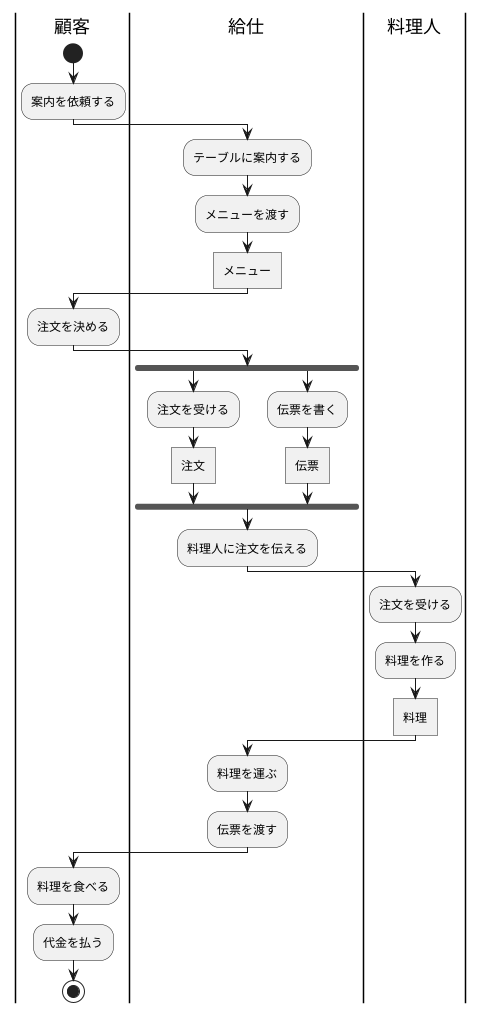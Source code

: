 @startuml 演習7-3
|顧客|
start
:案内を依頼する;
|給仕|
:テーブルに案内する;
:メニューを渡す;
:メニュー]
|顧客|
:注文を決める;
|給仕|
fork
:注文を受ける;
:注文]
|給仕|
fork again
:伝票を書く;
:伝票]
end fork
:料理人に注文を伝える;
|料理人|
:注文を受ける;
:料理を作る;
:料理]
|給仕|
:料理を運ぶ;
:伝票を渡す;
|顧客|
:料理を食べる;
:代金を払う;
stop
@enduml